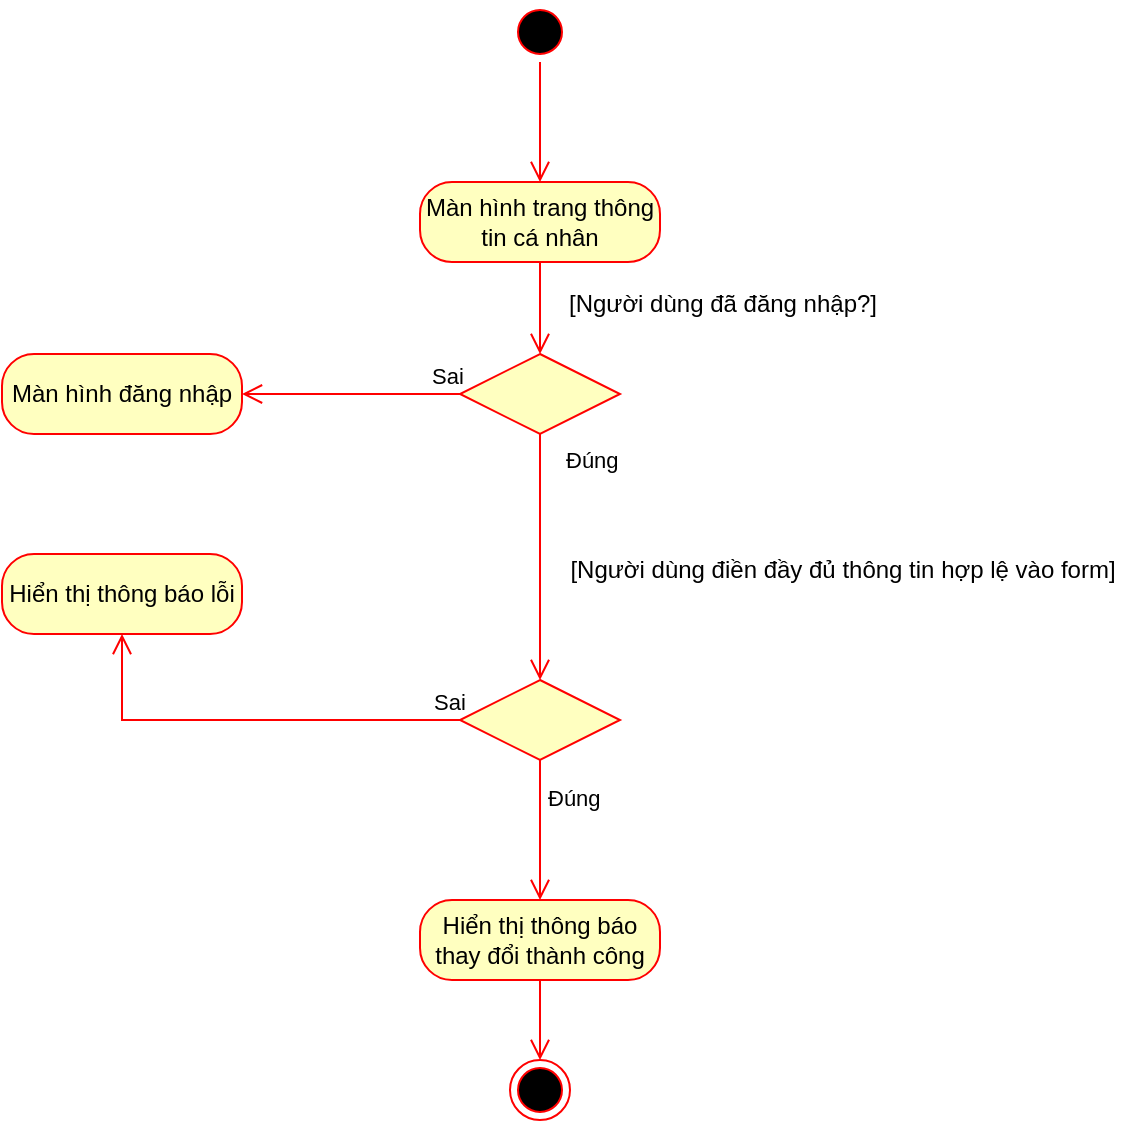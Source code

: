 <mxfile version="22.1.2" type="device">
  <diagram name="Trang-1" id="_k-Chzy2qT7Ti57JTN79">
    <mxGraphModel dx="649" dy="761" grid="1" gridSize="10" guides="1" tooltips="1" connect="1" arrows="1" fold="1" page="1" pageScale="1" pageWidth="827" pageHeight="1169" math="0" shadow="0">
      <root>
        <mxCell id="0" />
        <mxCell id="1" parent="0" />
        <mxCell id="NBp4li4aagU_YhR3xmd5-1" value="" style="ellipse;html=1;shape=startState;fillColor=#000000;strokeColor=#ff0000;" parent="1" vertex="1">
          <mxGeometry x="363" y="271" width="30" height="30" as="geometry" />
        </mxCell>
        <mxCell id="NBp4li4aagU_YhR3xmd5-2" value="" style="edgeStyle=orthogonalEdgeStyle;html=1;verticalAlign=bottom;endArrow=open;endSize=8;strokeColor=#ff0000;rounded=0;entryX=0.5;entryY=0;entryDx=0;entryDy=0;" parent="1" source="NBp4li4aagU_YhR3xmd5-1" target="NBp4li4aagU_YhR3xmd5-7" edge="1">
          <mxGeometry relative="1" as="geometry">
            <mxPoint x="378" y="361" as="targetPoint" />
          </mxGeometry>
        </mxCell>
        <mxCell id="NBp4li4aagU_YhR3xmd5-7" value="Màn hình trang thông tin cá nhân" style="rounded=1;whiteSpace=wrap;html=1;arcSize=40;fontColor=#000000;fillColor=#ffffc0;strokeColor=#ff0000;" parent="1" vertex="1">
          <mxGeometry x="318" y="361" width="120" height="40" as="geometry" />
        </mxCell>
        <mxCell id="NBp4li4aagU_YhR3xmd5-8" value="" style="edgeStyle=orthogonalEdgeStyle;html=1;verticalAlign=bottom;endArrow=open;endSize=8;strokeColor=#ff0000;rounded=0;entryX=0.5;entryY=0;entryDx=0;entryDy=0;" parent="1" source="NBp4li4aagU_YhR3xmd5-7" target="rPQ6iwXM4GGpc_3LtgXS-15" edge="1">
          <mxGeometry relative="1" as="geometry">
            <mxPoint x="378" y="467" as="targetPoint" />
          </mxGeometry>
        </mxCell>
        <mxCell id="LRtbAlsSm4fegoS5Vz1c-28" value="" style="ellipse;html=1;shape=endState;fillColor=#000000;strokeColor=#ff0000;" parent="1" vertex="1">
          <mxGeometry x="363" y="800" width="30" height="30" as="geometry" />
        </mxCell>
        <mxCell id="rPQ6iwXM4GGpc_3LtgXS-7" value="Hiển thị thông báo lỗi" style="rounded=1;whiteSpace=wrap;html=1;arcSize=40;fontColor=#000000;fillColor=#ffffc0;strokeColor=#ff0000;" parent="1" vertex="1">
          <mxGeometry x="109" y="547" width="120" height="40" as="geometry" />
        </mxCell>
        <mxCell id="rPQ6iwXM4GGpc_3LtgXS-15" value="" style="rhombus;whiteSpace=wrap;html=1;fontColor=#000000;fillColor=#ffffc0;strokeColor=#ff0000;" parent="1" vertex="1">
          <mxGeometry x="338" y="447" width="80" height="40" as="geometry" />
        </mxCell>
        <mxCell id="rPQ6iwXM4GGpc_3LtgXS-16" value="Sai" style="edgeStyle=orthogonalEdgeStyle;html=1;align=left;verticalAlign=bottom;endArrow=open;endSize=8;strokeColor=#ff0000;rounded=0;exitX=0;exitY=0.5;exitDx=0;exitDy=0;entryX=1;entryY=0.5;entryDx=0;entryDy=0;" parent="1" source="rPQ6iwXM4GGpc_3LtgXS-15" target="rPQ6iwXM4GGpc_3LtgXS-20" edge="1">
          <mxGeometry x="-0.707" relative="1" as="geometry">
            <mxPoint x="209" y="467" as="targetPoint" />
            <mxPoint x="529" y="357" as="sourcePoint" />
            <mxPoint as="offset" />
          </mxGeometry>
        </mxCell>
        <mxCell id="rPQ6iwXM4GGpc_3LtgXS-17" value="Đúng" style="edgeStyle=orthogonalEdgeStyle;html=1;align=left;verticalAlign=top;endArrow=open;endSize=8;strokeColor=#ff0000;rounded=0;exitX=0.5;exitY=1;exitDx=0;exitDy=0;entryX=0.5;entryY=0;entryDx=0;entryDy=0;" parent="1" source="rPQ6iwXM4GGpc_3LtgXS-15" target="rPQ6iwXM4GGpc_3LtgXS-23" edge="1">
          <mxGeometry x="-1" y="11" relative="1" as="geometry">
            <mxPoint x="378" y="587" as="targetPoint" />
            <mxPoint x="259" y="317" as="sourcePoint" />
            <mxPoint as="offset" />
          </mxGeometry>
        </mxCell>
        <mxCell id="rPQ6iwXM4GGpc_3LtgXS-18" value="[Người dùng đã đăng nhập?]" style="text;html=1;align=center;verticalAlign=middle;resizable=0;points=[];autosize=1;strokeColor=none;fillColor=none;" parent="1" vertex="1">
          <mxGeometry x="379" y="407" width="180" height="30" as="geometry" />
        </mxCell>
        <mxCell id="rPQ6iwXM4GGpc_3LtgXS-20" value="Màn hình đăng nhập" style="rounded=1;whiteSpace=wrap;html=1;arcSize=40;fontColor=#000000;fillColor=#ffffc0;strokeColor=#ff0000;" parent="1" vertex="1">
          <mxGeometry x="109" y="447" width="120" height="40" as="geometry" />
        </mxCell>
        <mxCell id="rPQ6iwXM4GGpc_3LtgXS-23" value="" style="rhombus;whiteSpace=wrap;html=1;fontColor=#000000;fillColor=#ffffc0;strokeColor=#ff0000;" parent="1" vertex="1">
          <mxGeometry x="338" y="610" width="80" height="40" as="geometry" />
        </mxCell>
        <mxCell id="rPQ6iwXM4GGpc_3LtgXS-24" value="Sai" style="edgeStyle=orthogonalEdgeStyle;html=1;align=left;verticalAlign=bottom;endArrow=open;endSize=8;strokeColor=#ff0000;rounded=0;entryX=0.5;entryY=1;entryDx=0;entryDy=0;" parent="1" source="rPQ6iwXM4GGpc_3LtgXS-23" target="rPQ6iwXM4GGpc_3LtgXS-7" edge="1">
          <mxGeometry x="-0.858" relative="1" as="geometry">
            <mxPoint x="149" y="727" as="targetPoint" />
            <mxPoint as="offset" />
          </mxGeometry>
        </mxCell>
        <mxCell id="rPQ6iwXM4GGpc_3LtgXS-26" value="Đúng" style="edgeStyle=orthogonalEdgeStyle;html=1;align=left;verticalAlign=top;endArrow=open;endSize=8;strokeColor=#ff0000;rounded=0;exitX=0.5;exitY=1;exitDx=0;exitDy=0;entryX=0.5;entryY=0;entryDx=0;entryDy=0;" parent="1" source="rPQ6iwXM4GGpc_3LtgXS-23" target="rPQ6iwXM4GGpc_3LtgXS-27" edge="1">
          <mxGeometry x="-0.85" y="2" relative="1" as="geometry">
            <mxPoint x="378" y="807" as="targetPoint" />
            <mxPoint x="388" y="637" as="sourcePoint" />
            <mxPoint as="offset" />
          </mxGeometry>
        </mxCell>
        <mxCell id="rPQ6iwXM4GGpc_3LtgXS-27" value="Hiển thị thông báo thay đổi thành công" style="rounded=1;whiteSpace=wrap;html=1;arcSize=40;fontColor=#000000;fillColor=#ffffc0;strokeColor=#ff0000;" parent="1" vertex="1">
          <mxGeometry x="318" y="720" width="120" height="40" as="geometry" />
        </mxCell>
        <mxCell id="rPQ6iwXM4GGpc_3LtgXS-28" value="" style="edgeStyle=orthogonalEdgeStyle;html=1;verticalAlign=bottom;endArrow=open;endSize=8;strokeColor=#ff0000;rounded=0;entryX=0.5;entryY=0;entryDx=0;entryDy=0;" parent="1" source="rPQ6iwXM4GGpc_3LtgXS-27" target="LRtbAlsSm4fegoS5Vz1c-28" edge="1">
          <mxGeometry relative="1" as="geometry">
            <mxPoint x="378" y="820" as="targetPoint" />
          </mxGeometry>
        </mxCell>
        <mxCell id="-o_jx0aznVXDR0Q0G4Yo-2" value="[Người dùng điền đầy đủ thông tin hợp lệ vào form]" style="text;html=1;align=center;verticalAlign=middle;resizable=0;points=[];autosize=1;strokeColor=none;fillColor=none;" vertex="1" parent="1">
          <mxGeometry x="379" y="540" width="300" height="30" as="geometry" />
        </mxCell>
      </root>
    </mxGraphModel>
  </diagram>
</mxfile>
